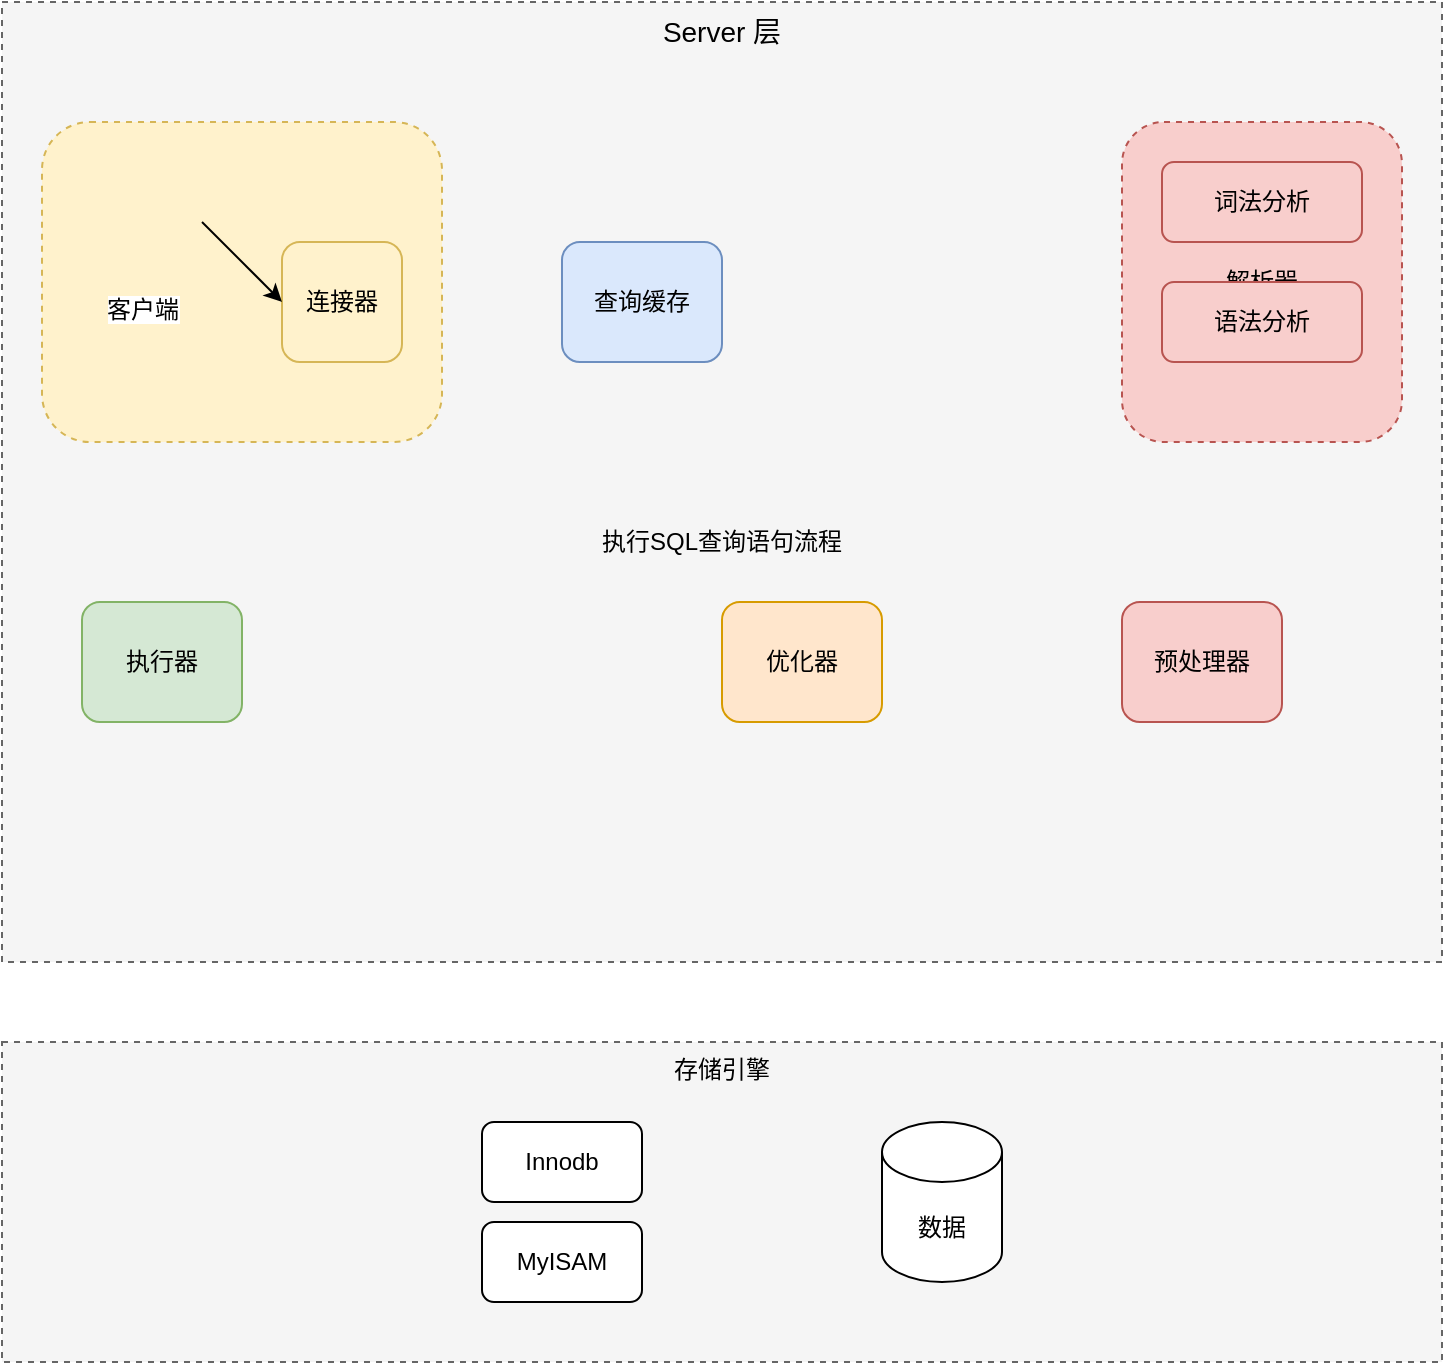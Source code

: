 <mxfile>
    <diagram id="sql-execution-flow" name="MySQL SQL执行流程">
        <mxGraphModel dx="895" dy="888" grid="1" gridSize="10" guides="1" tooltips="1" connect="1" arrows="1" fold="1" page="1" pageScale="1" pageWidth="827" pageHeight="1169" math="0" shadow="0">
            <root>
                <mxCell id="0"/>
                <mxCell id="1" parent="0"/>
                <mxCell id="server_layer" value="Server 层" style="rounded=0;whiteSpace=wrap;html=1;fillColor=#f5f5f5;strokeColor=#666666;dashed=1;verticalAlign=top;fontSize=14;" parent="1" vertex="1">
                    <mxGeometry x="40" y="20" width="720" height="480" as="geometry"/>
                </mxCell>
                <mxCell id="client_group" value="" style="rounded=1;whiteSpace=wrap;html=1;fillColor=#fff2cc;strokeColor=#d6b656;dashed=1;" parent="1" vertex="1">
                    <mxGeometry x="60" y="80" width="200" height="160" as="geometry"/>
                </mxCell>
                <mxCell id="client" value="客户端" style="shape=image;html=1;verticalAlign=top;verticalLabelPosition=bottom;labelBackgroundColor=#ffffff;imageAspect=0;aspect=fixed;image=https://cdn4.iconfinder.com/data/icons/48-bubbles/48/12.Computer-128.png" parent="1" vertex="1">
                    <mxGeometry x="80" y="100" width="60" height="60" as="geometry"/>
                </mxCell>
                <mxCell id="connector" value="连接器" style="rounded=1;whiteSpace=wrap;html=1;fillColor=#fff2cc;strokeColor=#d6b656;" parent="1" vertex="1">
                    <mxGeometry x="180" y="140" width="60" height="60" as="geometry"/>
                </mxCell>
                <mxCell id="query_cache" value="查询缓存" style="rounded=1;whiteSpace=wrap;html=1;fillColor=#dae8fc;strokeColor=#6c8ebf;" parent="1" vertex="1">
                    <mxGeometry x="320" y="140" width="80" height="60" as="geometry"/>
                </mxCell>
                <mxCell id="parser_group" value="解析器" style="rounded=1;whiteSpace=wrap;html=1;fillColor=#f8cecc;strokeColor=#b85450;dashed=1;" parent="1" vertex="1">
                    <mxGeometry x="600" y="80" width="140" height="160" as="geometry"/>
                </mxCell>
                <mxCell id="word_parser" value="词法分析" style="rounded=1;whiteSpace=wrap;html=1;fillColor=#f8cecc;strokeColor=#b85450;" parent="1" vertex="1">
                    <mxGeometry x="620" y="100" width="100" height="40" as="geometry"/>
                </mxCell>
                <mxCell id="syntax_parser" value="语法分析" style="rounded=1;whiteSpace=wrap;html=1;fillColor=#f8cecc;strokeColor=#b85450;" parent="1" vertex="1">
                    <mxGeometry x="620" y="160" width="100" height="40" as="geometry"/>
                </mxCell>
                <mxCell id="execution_flow" value="执行SQL查询语句流程" style="text;html=1;strokeColor=none;fillColor=none;align=center;verticalAlign=middle;whiteSpace=wrap;rounded=0;" parent="1" vertex="1">
                    <mxGeometry x="320" y="280" width="160" height="20" as="geometry"/>
                </mxCell>
                <mxCell id="executor" value="执行器" style="rounded=1;whiteSpace=wrap;html=1;fillColor=#d5e8d4;strokeColor=#82b366;" parent="1" vertex="1">
                    <mxGeometry x="80" y="320" width="80" height="60" as="geometry"/>
                </mxCell>
                <mxCell id="optimizer" value="优化器" style="rounded=1;whiteSpace=wrap;html=1;fillColor=#ffe6cc;strokeColor=#d79b00;" parent="1" vertex="1">
                    <mxGeometry x="400" y="320" width="80" height="60" as="geometry"/>
                </mxCell>
                <mxCell id="preprocessor" value="预处理器" style="rounded=1;whiteSpace=wrap;html=1;fillColor=#f8cecc;strokeColor=#b85450;" parent="1" vertex="1">
                    <mxGeometry x="600" y="320" width="80" height="60" as="geometry"/>
                </mxCell>
                <mxCell id="storage_layer" value="存储引擎" style="rounded=0;whiteSpace=wrap;html=1;fillColor=#f5f5f5;strokeColor=#666666;dashed=1;verticalAlign=top;" parent="1" vertex="1">
                    <mxGeometry x="40" y="540" width="720" height="160" as="geometry"/>
                </mxCell>
                <mxCell id="innodb" value="Innodb" style="rounded=1;whiteSpace=wrap;html=1;" parent="1" vertex="1">
                    <mxGeometry x="280" y="580" width="80" height="40" as="geometry"/>
                </mxCell>
                <mxCell id="myisam" value="MyISAM" style="rounded=1;whiteSpace=wrap;html=1;" parent="1" vertex="1">
                    <mxGeometry x="280" y="630" width="80" height="40" as="geometry"/>
                </mxCell>
                <mxCell id="database" value="数据" style="shape=cylinder3;whiteSpace=wrap;html=1;boundedLbl=1;backgroundOutline=1;size=15;" parent="1" vertex="1">
                    <mxGeometry x="480" y="580" width="60" height="80" as="geometry"/>
                </mxCell>
                <mxCell id="" value="" style="endArrow=classic;html=1;exitX=1;exitY=0.5;exitDx=0;exitDy=0;entryX=0;entryY=0.5;entryDx=0;entryDy=0;" parent="1" source="client" target="connector" edge="1">
                    <mxGeometry width="50" height="50" relative="1" as="geometry"/>
                </mxCell>
            </root>
        </mxGraphModel>
    </diagram>
</mxfile>